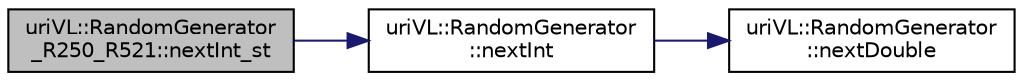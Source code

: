 digraph "uriVL::RandomGenerator_R250_R521::nextInt_st"
{
  edge [fontname="Helvetica",fontsize="10",labelfontname="Helvetica",labelfontsize="10"];
  node [fontname="Helvetica",fontsize="10",shape=record];
  rankdir="LR";
  Node1 [label="uriVL::RandomGenerator\l_R250_R521::nextInt_st",height=0.2,width=0.4,color="black", fillcolor="grey75", style="filled", fontcolor="black"];
  Node1 -> Node2 [color="midnightblue",fontsize="10",style="solid",fontname="Helvetica"];
  Node2 [label="uriVL::RandomGenerator\l::nextInt",height=0.2,width=0.4,color="black", fillcolor="white", style="filled",URL="$classuriVL_1_1RandomGenerator.html#a103e92f7a238edd9725998fe1bd6d09b",tooltip="Returns a new uniformly-distributed int pseudo-random number in the range specified. "];
  Node2 -> Node3 [color="midnightblue",fontsize="10",style="solid",fontname="Helvetica"];
  Node3 [label="uriVL::RandomGenerator\l::nextDouble",height=0.2,width=0.4,color="black", fillcolor="white", style="filled",URL="$classuriVL_1_1RandomGenerator.html#a5cf372445b18b5cad72d0f5110d71ad8",tooltip="Returns a new uniformly-distributed double pseudo-random number in the range [0, 1[. "];
}
